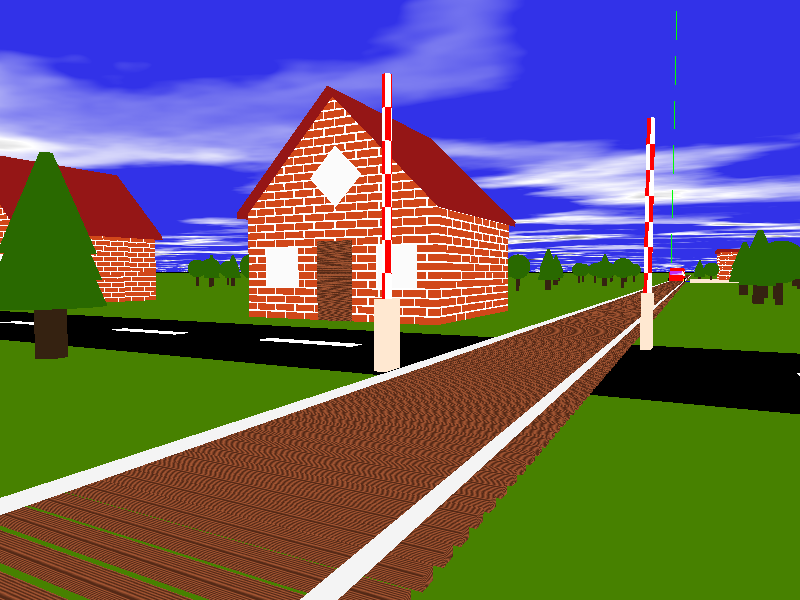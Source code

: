 /** @file index.pov
* Travaux pratiques d'infographie
* @author Alexandre Lavaud & Sarah Mauriaucourt
* @date 19/05/2020 - 10/06/2021
* 
* @animationImages +KFF250
* @animationVideo ffmpeg -r 10 -f image2 -i index%03d.png -c:v libx264 -b:v 1M TrainRoute_TP2_Povray-Alexandre_LAVAUD-Sarah_MAURIAUCOURT.avi 
* @animationVideo ffmpeg -r 10 -f image2 -i index%03d.png -c:v libx264 -b:v 1M TrainGare_TP2_Povray-Alexandre_LAVAUD-Sarah_MAURIAUCOURT.avi        
*
* Structuration des scripts
*/                      

//ANIMATION RAPIDE : +KFF10
                      
//********************************* R?glages *******************************
#version 3.7;  
global_settings { assumed_gamma 2 }
#default { finish { ambient 0.1 diffuse 0.9 conserve_energy } }      

#declare Random = seed (2);

//********************************* Directives ****************************
#include "colors.inc"
#include "transforms.inc"
#include "textures.inc"
#include "shapes.inc"  
#include "shapes2.inc"
#include "woods.inc"
#include "glass.inc" 
#include "metals.inc"
                                              
//********************************* Sc?ne *********************************  
//********************************* Environnement technique 
/* Camera */  
 
camera 
{     
    right x * image_width/image_height
    up y
    location <220,3,7>
    look_at<70,-5,-70>
    angle 70 
}      

  
/*        
//Vue loin
camera 
{     
    right x * image_width/image_height
    up y
    location <250,3,10>
    look_at<70,-5,-40>
    angle 60   
}     
*/   

 
/*  
background {
    color rgb<0.7,0.9,1>
}  
plane 
{ 
    y, 0
    pigment {
        checker
        color rgb<1,1,1> 
        color <.7,.7,.7> 
    } 
} 
*/

/* Lumieres */ 
// SOLEIL //
light_source { <1500,2000,2500> color White shadowless } 
// SPOT //
// Interieur wagon
#declare SpotIntWagon = union 
{
    light_source
    { 
        <3.5,3.8,2> 
        color Turquoise   
        spotlight
        point_at<3.5,0,2>
        tightness 10
        falloff 40
    }         
    light_source
    { 
        <7.5,3.8,2> 
        color Turquoise   
        spotlight
        point_at <7.5,0,2>
        tightness 10
        falloff 40
    }            
}
// Interieur Gare
#declare SpotGare = union 
{
    light_source
    { 
        <3,9,4> 
        color Turquoise   
        spotlight
        point_at<19,0,9>
        tightness 20
        falloff 10
    }         
    light_source
    { 
        <19,9,4> 
        color Turquoise   
        spotlight
        point_at <3,0,9>
        tightness 20
        falloff 10
    }            
}
/* Sol */ 
#declare Herbe = plane 
{ 
    y, 0
    texture
    {
        pigment { color rgb <0.35,0.65,0.0>*0.72 }
        normal { bumps 0.75 scale 0.015 }
        finish { phong 0.1 }
    }
}      
/* Arriere-plan */
#declare Ciel = plane
{
    y, 1 hollow  
    texture
    {    
        pigment
        { 
            bozo turbulence 0.92
            color_map 
            { 
                [ 0 rgb <.2, .2, 1>*0.9 ]
                [ 0.5 rgb <.2, 0.2, 1>*0.9 ]
                [ 0.7 rgb <1,1,1> ]              
                [ 0.85 rgb <.25,.25,.25> ]
                [ 1 rgb <.5,.5,.5> ]
            }
            scale <1,1,1.5>*2.5
        }
        finish { ambient 1 } 
    }      
    scale 10000
}   
#declare Brouillard = fog 
{ 
    fog_type 2
    distance 500
    color White  
    fog_offset 0.5
    fog_alt 5
    turbulence 8
}                         
/* AXES X,Y,Z */ 
cylinder { 0, x*200, 0.1 pigment { red 1 }   finish { ambient 1 } }
cylinder { 0, y*200, 0.1 pigment { green 1 } finish { ambient 1 } }
cylinder { 0, z*200, 0.1 pigment { blue 1 }  finish { ambient 1 } }          
                

//********************************* Conception de la sc?ne
//**** 1 - Modelisation (formes, materiaux) // 
/* Forme geometrique */ 
//----- RESEAU FERROVIAIRE -----//        
// RAILS // 
// Traverse
#declare Traverse = box { <0, 0, 0>, < 5.5, .15, .25> }
// Fer
#declare Fer = prism
{
    bezier_spline
    linear_sweep
    0, 2, 4*13,
    <0,0>, <0,0>, <0,1>, <0,1>,
    <0,1>, <2,1>, <5.4,1.4>, <5,2>,
    <5,2>, <5,2>, <5,9>, <5,9>,
    <5,9>, <4.2,9>, <3,9.8>, <3,11>,
    <3,11>, <2.88,11.6>, <2.92,12.6>, <3,13>,
    <3,13>, <3.4,13.4>, <5.2,14>, <7,14>,
    <7,14>, <8.8,14>, <10.6,13.4>, <11,13>,
    <11,13>, <11.12,12.4>, <11.08,11.4>, <11,11>,
    <11,11>, <11,9.8>, <9.8,9>, <9,9>,
    <9,9>, <9,9>, <9,2>, <9,2>,
    <9,2>, <9,1.4>, <11.6,1>, <14,1>,
    <14,1>, <14,1>, <14,0>, <14,0>,
    <14,0>, <14,0>, <0,0>, <0,0>    
}              
// TRAIN //
// Wagon : Conducteur    
#declare ParoisConducteur = prism
{
    bezier_spline
    linear_sweep
    0, 4, 4*9,
    <0.8,0>, <0.32,0>, <0,0.48>, <0,0.8>,
    <0,0.8>, <0,0.8>, <0,3.2>, <0,3.2>, 
    <0,3.2>, <0,3.68>, <0.48,4>, <0.8,4>, 
    <0.8,4>, <0.8,4>, <10.6,4>, <10.6,4>, 
    <10.6,4>, <11.2,4>, <11.6,3.72>, <11.8,3.53>, 
    <11.8,3.53>, <11.96,3.4>, <12.57,2.78>, <13.13,2.15>,
    <13.13,2.15>, <13.6,1.66>, <13.88,1.02>, <13.85,0.8>,
    <13.85,0.8>, <13.81,0.51>, <13.25,0.04>, <12.5,0>, 
    <12.5,0>, <12.5,0>, <0.8,0>, <0.8,0>
}         
// Wagon : Voyageurs    
#declare ParoisVoyageur = prism
{
    bezier_spline
    linear_sweep
    0, 4, 4*8,
    <0.8,0>, <0.32,0>, <0,0.48>, <0,0.8>,
    <0,0.8>, <0,0.8>, <0,3.2>, <0,3.2>, 
    <0,3.2>, <0,3.68>, <0.48,4>, <0.8,4>, 
    <0.8,4>, <0.8,4>, <9.2,4>, <9.2,4>,  
    <9.2,4>, <9.68,4>, <10,3.52>, <10,3.2>, 
    <10,3.2>, <10,3.2>, <10,0.8>, <10,0.8>,
    <10,0.8>, <10,0.32>, <9.52,0>, <9.2,0>,    
    <9.2,0>, <9.2,0>, <0.8,0>, <0.8,0>  
}       
// Wagon : Fenetre 
#declare Encadrement = box { <0,0,0>, <3,3,0.15> } 
#declare Vitre = box { <0,0,0>, <2.8,2.8,0.1> }  
// Wagon: Attache  
#declare AttacheWagon = Supercone ( <0.0,0.0,0.0>, 0.4, 0.6, <0.0,1,0.0>, 0.6, 0.4 )
// Wagon : Roues
#declare Chassis = box { <0,0,0>, <7,0.5,0.25> } 
#declare Essieu = cone{ <0,0,0>,0.25, <0,0.20,0>, .125 }
#declare IntRoue = cylinder{ <0,0,0>, <0,0.3,0>, .4 } 
#declare Rayon = box { <0,0,0>, <0.7,0.32,0.1> }
#declare TourRoue = cylinder{ <0,0,0>, <0,0.25,0>, .6 }
// GARE //
#declare FondationGare = box { <0,0,0>, <24,1,20> } 
#declare QuaiGare = box { <0,0,0>, <40,1,7> }
#declare MurGareLargeur = box { <0,0,0>, <13,10,.5> }
#declare MurGareLongueur = box { <0,0,0>, <22,10,.5> } 
#declare ToitGare = box { <0,0,0>, <24,15,1> }
// ROUTE & PASSAGE A NIVEAU //
// Route
#declare Route = box { <0,0,0>, <11,0,200> }    
#declare Ligne = box { <0,0,0>, <1,0,5> }


// Barriere //
#declare Barriere = cylinder { /*5.5*/ <0,0,0>, <7,0,0> .15 }  

#declare Support = box { <0,0,0>, <1,2.2,.4> }   


//----- ENVIRONNEMENT -----//
// MAISON //
#declare FondationMaison = prism 
{      
    -1 ,1.00 , 6
    <-1, 0>,  
    < 1, 0>, 
    < 1, 1>, 
    < 0, 2>, 
    <-1, 1>, 
    <-1, 0>
    rotate x*-90 scale z*-1 translate x*1
}
#declare ToitMaison = prism 
{ 
    -1.10 ,1.10 , 7
    <-1.05, 0.95>,  
    < 0.00, 2.00>,  
    < 1.05, 0.95>, 
    < 1.05, 1.00>, 
    < 0.00, 2.05>, 
    <-1.05, 1.00>, 
    <-1.05, 0.95>
    rotate x*-90 scale z*-1 translate x*1    
}
#declare PorteMaison = box { <0,0,0>, <2.5,5,0.3> }
// ARBRES //              
//Sapin         
#declare SapinFeuilles = cone { <0,0,0> 1.5, <0,3.5,0> 0.2 }
#declare SapinTronc = cylinder { <0,0,0>, <0,3,0> 0.5 }
//Acacia         
#declare AcaciaFeuilles = sphere { <0,0,0> 2 } 
#declare AcaciaTronc = cylinder { <0,0,0>, <0,3.5,0> 0.3 }        

/* Materiaux & Textures */ 
 // Bois  
#declare VieuxChene =  material 
{
    texture {
        DMFDarkOak
        scale .1
        rotate <0, 90, 0>
    }  
}
#declare SoucheArbre =  material 
{
    texture
    {
        pigment { color rgb < 0.75, 0.5, 0.30>*0.25 }
        normal { bumps 2 scale <0.025,0.075,0.025> }
        finish { phong 0.003 }
    }     
}
#declare BoisBleu =  material 
{
    texture 
    {
        pigment{ color Blue } 
        normal { bumps 0.25 scale <0.015,0.08,0.015> } 
        finish { phong 0.2 phong_size 0.3 } 
    }
}  
#declare BoisRouge =  material 
{
    texture 
    {
        pigment{ color Red } 
        normal { bumps 0.1 scale <0.015,0.01,0.015> rotate z*90 } 
        finish { phong 0.2 phong_size 0.3 } 
    }
}     
#declare BoisJaune =  material 
{
    texture 
    {
        pigment{ color Yellow } 
        normal { bumps 0.15  scale <0.015,0.08,0.015> rotate z*90 } 
        finish { phong 0.2 phong_size 0.3 } 
    }
} 
#declare BoisNoir =  material 
{
    texture 
    {
        pigment{ color Black } 
        normal { bumps 0.15  scale <0.015,0.08,0.015> rotate z*90 } 
        finish { phong 0.2 phong_size 0.3 } 
    }
} 
#declare BoisBlanc =  material 
{
    texture 
    {
        pigment{ color White } 
        normal { bumps 0.1  scale <0.025,0.08,0.015> rotate z*90 } 
        finish { phong 0.2 phong_size 0.3 } 
    }
} 

#declare BoisGris =  material 
{
    texture 
    {
        pigment{ color Grey } 
        normal { bumps 0.15  scale <0.015,0.08,0.015> rotate <0,0,90>} 
        finish { phong 0.2 phong_size 0.3 } 
    }
}  
// Verdure 
#declare Feuilles_Texture_1 = material {
    texture
    {
        pigment { color rgbf<0.2,0.5,0, 0.1>*0.75 }
        normal { bumps 0.5 scale 0.5 }
        finish { phong_size 0.003 }
    }     
}
        
#declare Feuilles_Texture_2 = material {
    texture
    {
        pigment{ color rgbf<0.2,0.5,0, 0.1>*0.75}
        normal { bumps 0.5 scale 0.5 }
        finish { phong_size 0.003 }
    }    
}
// Parpaing  
#declare Brique = material 
{  
    texture
    {
        pigment 
        { 
            brick color White
            color rgb<0.8,0.25,0.1>
            // couleur joints, color brick
            brick_size <1.5, .5, 1.5>
            // format in x-,y-,z- direction
            mortar 0.1 // Taille des joints
        }
        normal {wrinkles 0.75 scale 0.01}
        finish {ambient 0.1 diffuse 0.9 phong 0.2}    
        scale <.15,.15,.15>
    }  
} 
 
#declare BigBrique = material 
{  
    texture
    {
        pigment 
        { 
            brick color White
            color rgb<0.8,0.25,0.1> // couleur joints, color brick
            brick_size <1.5, .5, 1.5> // format in x-,y-,z- direction
            mortar 0.1 // Taille des joints
        }
        normal { wrinkles 0.75 scale 0.01 }
        finish { ambient 0.1 diffuse 0.9 phong 0.2 }    
        scale <.5,.5,.5>
    }
}
#declare Beton = material 
{
    texture
    {             
        pigment { color rgb <1,0.9,0.8> }
        normal { bumps 0.5 scale 0.01 }
        finish { phong 0.1 }
    }

} 
// Metal
#declare Chrome = material { texture { pigment { P_Chrome5 }  } }
// Transparent 
#declare VerreMinerale = material { texture { T_Glass3 } }
#declare VerreUV = material 
{ 
    texture
    { 
        Lightning1  
        finish { phong 3 } 
        scale 40 
        rotate <0,0,95> 
    } 
}            
// Couleur                        
#declare BlancNeige = material 
{ 
    texture 
    { 
        pigment { color White*1.1 } 
        finish { ambient 1 } 
    }
} 
#declare Toiture = material
{ 
    texture 
    { 
        pigment{ color Scarlet } 
        finish { phong 1.0 }
    }
}                         
#declare DamierRougeBlanc = material { texture { pigment { checker pigment { Red } pigment { White } } } }
                          
//**** 2 - Habillage (On met les textures sur les formes et materiaux crees) //    
//----- RESEAU FERROVIAIRE -----// 
// RAILS // 
#declare Traverse_VieuxChene = object { Traverse material { VieuxChene } } 
#declare Fer_Chrome = object { Fer material { Chrome } }
// TRAIN // 
// Wagons
#declare Parois_BoisRouge = object { ParoisVoyageur material { BoisRouge } }
#declare ParoisConducteur_BoisRouge = object { ParoisConducteur material { BoisRouge } }
#declare AttacheWagon_BoisBleu = object { AttacheWagon material { BoisBleu } }                        
#declare Chassis_BoisJaune = object { Chassis material { BoisJaune } }
// Fenetre
#declare Encadrement_BlancNeige = object { Encadrement material { BlancNeige } } 
#declare Vitre_VerreMinerale = object { Vitre material { VerreMinerale } } 
#declare Vitre_VerreUV = object { Vitre material { VerreUV } }                        
//Roues des wagons
#declare Essieu_BoisBlanc = object { Essieu material { BoisBlanc } }                        
#declare IntRoue_BoisGris = object { IntRoue material { BoisGris } } 
#declare Rayon_BoisBlanc = object { Rayon material { BoisBlanc } } 
#declare TourRoue_BoisNoir = object { TourRoue material { BoisNoir } }
// GARE //
#declare MurGareLargeur_Brique = object { MurGareLargeur material { BigBrique } }
#declare MurGareLongueur_Brique = object { MurGareLongueur material { BigBrique } }                                                                                        
#declare ToitGare_Toiture = object { ToitGare material { Toiture } }                                                                                        
#declare FondationGare_Beton = object { FondationGare material { Beton } }
#declare QuaiGare_Beton = object { QuaiGare material { Beton } } 
// ROUTE & PASSAGE A NIVEAU //  
#declare Goudron = object { Route material { texture { pigment { Black } } } }   
#declare Peinture = object { Ligne material { texture { pigment { White } } } }
#declare Barriere_DamierRougeBlanc = object { Barriere material { DamierRougeBlanc } }         
#declare Support_barriere = object { Support material { Beton } }
//----- ENVIRONNEMENT -----// 
// MAISON //
#declare FondationMaison_Brique = object { FondationMaison material { Brique } }
#declare ToitMaison_Toiture = object { ToitMaison material { Toiture } } 
#declare PorteMaison_VieuxChene = object { PorteMaison material { VieuxChene } }          
// ARBRES //
// Sapin
#declare SapinFeuilles_Texture = object { SapinFeuilles material { Feuilles_Texture_1 }  }
#declare SapinTronc_SoucheArbre = object { SapinTronc material { SoucheArbre }  } 
// Acacia
#declare AcaciaFeuilles_Texture = object { AcaciaFeuilles material { Feuilles_Texture_2 }  }
#declare AcaciaTronc_SoucheArbre = object { AcaciaTronc material { SoucheArbre }  } 
                                                                                        
                                                                            
//**** 3 - Assemblage //  
//----- RESEAU FERROVIAIRE -----//  
// RAILS // 
#declare LigneFer = union 
{   
    object { Fer_Chrome }
    rotate <-90,90,0>
    scale 0.012 
    scale x*-42000
}
#declare Rail = union
{                            
    #for (i,0,2000)
     object { Traverse_VieuxChene   rotate y*-90 translate x*.25 translate x*i*0.5 }
    #end    
    object { LigneFer  translate <0, 0.15,0.5> }   
    object { LigneFer translate <0, 0.15,5> } 
}   
// TRAIN //     
// Wagon : Fenetre
#declare FenetreWagon = union
{    
    difference 
    { 
        object { Encadrement_BlancNeige } 
        object { Vitre_VerreMinerale translate <0.1,0.1,-0.025> } 
        object { Vitre_VerreMinerale translate <0.1,0.1,0.08> } 
    }    
    object { Vitre_VerreMinerale  translate <0.1,0.1,0.025> } 
    scale <0.6,0.6,0>   
}
#declare FenetreWagonConducteur = union
{    
    difference 
    { 
        object { Encadrement_BlancNeige } 
        object { Vitre_VerreUV translate <0.1,0.1,-0.025> } 
        object { Vitre_VerreUV translate <0.1,0.1,0.08> }
    }    
    object { Vitre_VerreUV  translate <0.1,0.1,0.025> } 
    scale <0.6,0.6,0>   
}  
//Roues  
#declare IntRoueRayon = union 
{
    object { IntRoue_BoisGris } 
    object { Rayon_BoisBlanc translate <-0.35,0,-0.05> } 
    object { Rayon_BoisBlanc translate <-0.35,0,-0.05> rotate 90 }   
}
#declare Roue = union 
{
    object { Essieu_BoisBlanc }
    object { IntRoueRayon translate <0,0.2,0> }
    object { TourRoue_BoisNoir translate <0,0.2,0> } 
    rotate z*-90   
    rotate 360*clock*132*x
}
#declare Roues = union
{    
    #for (Pas, 0, 2, 1) 
        object{ Roue translate< 0, 0, Pas*2.5 >}  
    #end 
    rotate y*90 
    translate x*1
}  
#declare RouesChassis = union
{
    object { Roues translate y*.25 }
    object { Chassis_BoisJaune }
} 
// Wagon : Parois          
#declare ParoisConducteur = union 
{ 
    object { ParoisConducteur_BoisRouge rotate <-90,0,0> translate <0,0,4> } 
    object { AttacheWagon_BoisBleu scale <.5,.5,.7> rotate z*90 translate <0,1,2> } 
}  
#declare ParoisPassagers = union 
{ 
    object { Parois_BoisRouge rotate <-90,0,0> translate <0,0,4> } 
    object { AttacheWagon_BoisBleu scale <.5,.5,.7> rotate z*90 translate <0,1,2> } 
    object { AttacheWagon_BoisBleu scale <.5,.5,.7> rotate z*-90 translate <10,1,2> }  
}   
// Wagons
#declare WagonPassagers = union
{   
    difference 
    {
        object { ParoisPassagers }
        #for (Pas, 0.45, 3, 1) 
            object{ FenetreWagon translate <Pas*2.8,1.5, -0.07 > }  
            object{ FenetreWagon translate <Pas*2.8,1.5,3.93> } 
        #end 
        object { FenetreWagon rotate <0,90,0> translate <-0.07,1.5,2.9> }
        object { FenetreWagon rotate <0,90,0> translate <9.93,1.5,2.9> }
        translate <1,0.5,0>
    } 
    light_source { SpotIntWagon }
    object { RouesChassis translate <2.5,0.35,-0.15> } 
    object { RouesChassis rotate <0,180,0> translate <9.5,0.35,4.15> } 
}   
#declare WagonConducteur = union
{
    difference 
    {
        object { ParoisConducteur }
        #for (Pas, 0.45, 4, 1) 
            object{ FenetreWagon translate <Pas*2.8,1.5, -0.07 > }  
            object{ FenetreWagon translate <Pas*2.8,1.5,3.93> } 
        #end 
        object { FenetreWagon rotate <0,90,0> translate <-0.07,1.5,2.9> }  
        object { FenetreWagonConducteur rotate <0,90,43> translate <13.3,1.9,1.85> scale <1,1,2.1> }
        translate <1,0.5,0>
    } 
    light_source { SpotIntWagon } 
    object { RouesChassis translate <3.6,0.35,-0.15> } 
    object { RouesChassis rotate <0,180,0> translate <10.6,0.35,4.15> } 
}
// Train
#declare Train = union 
{   
    object { WagonConducteur } 
    #for (Pas, 1, 3, 1)
        object { WagonPassagers translate -x*Pas*11 }     
    #end
}  
// GARE // 
#declare Gare = union                              
{   
    object { MurGareLongueur_Brique translate <0,0,13>}
    object { MurGareLargeur_Brique rotate y*-90 translate <0.5,0,0>}
    object { MurGareLargeur_Brique rotate y*-90 translate <22,0,0>}
    object { ToitGare_Toiture rotate <-89,0,0> translate <-1,9,14.25>}
    light_source { SpotGare }
    object { FondationGare_Beton translate <-1,0,-5.5>}
    object { QuaiGare_Beton translate <-9,0,-8>}
}  
// ROUTE & PASSAGE A NIVEAU // 
#declare Chaussee = union {
     object { Goudron } 
     #for(i,0,20)
          object { Peinture translate <5,0.01,-.22+ (i*10)> }
     #end
}

  
#declare Barriere_anim = union {
     object { Barriere_DamierRougeBlanc }
     #if ((90*(1-(clock*2))) > 0)  
     rotate z*90*(1-(clock*2))   
     #else  
     rotate z*0
     #end  
}

#declare PassageNiveau = union
{
    object { Barriere_anim translate <0.5,0,0.2> }  
    object { Support_barriere  translate y*-2 } 
}
//----- ENVIRONNEMENT -----//  
// MAISON //
#declare Maison = union
{    
    difference 
    {
        object { FondationMaison_Brique scale 7 translate z*7 }    
        object{ FenetreWagon scale 1.5 translate <1.5,2,-0.07> } 
        object{ FenetreWagon scale 1.5 translate <10,2,-0.07> }
        object{ FenetreWagon scale 1.5 translate <10,0,-0.07> rotate z*45 }
        object{ FenetreWagon scale 1.5 rotate y*90 translate <-0.07,2,4.5> }
        object{ FenetreWagon scale 1.5 rotate y*90 translate <-0.07,2,12.25> } 
        object{ FenetreWagon scale 1.5 translate <1.5,2,13.93> } 
        object{ FenetreWagon scale 1.5 translate <10,2,13.93> }  
    }
    object { ToitMaison_Toiture scale 7 translate z*7 } 
    object { PorteMaison_VieuxChene translate <5.75,0,-0.1> }        
}    


#declare Maisons = union {
#for(i,0,6) 
          object { Maison rotate y*-90   translate <190,0,-100> translate z*i*40 } 
            
#end  
}  
       
                                                               
// ARBRES //
// Sapin
#declare Sapin = union
{
    object { SapinFeuilles_Texture translate <0,3.7,0> }
    object { SapinFeuilles_Texture translate <0,2.5,0> scale 1.1 } 
    object { SapinFeuilles_Texture translate <0,1.5,0> scale 1.2 }    
    object { SapinTronc_SoucheArbre }
}
// Acacia
#declare Acacia = union
{
    object { AcaciaFeuilles_Texture translate <0,4,0> }    
    object { AcaciaTronc_SoucheArbre }
}
 	

#declare Arbres = union {
    #for (i, 0, 75) 
        #declare X = rand(Random)*220;
        #declare Z = rand(Random)*200 -100;
        #if(!((X>170 & X<205) | (Z>-2 & Z<8)))
             object { Sapin  translate <X,0,Z> } 
        #end   
        #declare X = rand(Random)*220;
        #declare Z = rand(Random)*200-100;
        #if(!((X>170 & X<205) | (Z>-2 & Z<8)))
             object { Acacia  translate <X,0,Z> } 
        #end                
    #end      
}   
				 					   
//*** 4 - Mise en scene  //
// SCENE //
plane { Herbe }     
fog { Brouillard }  
object { Ciel }         
//----- RESEAU FERROVIAIRE -----//    
object { Rail translate <-700,0,-0.7> }    
object { Train translate <clock*250,0,0> }
object { Gare translate z*14 }
object { Chaussee translate <194.5,0.01,-100> }    
union {          
    object { PassageNiveau translate <195,2,5.2> }       
    object { PassageNiveau rotate y*180 translate <205,2,-1.2> }   
} 
//----- ENVIRONNEMENT -----// 
object { Maisons }
object { Arbres }   
                                                                          